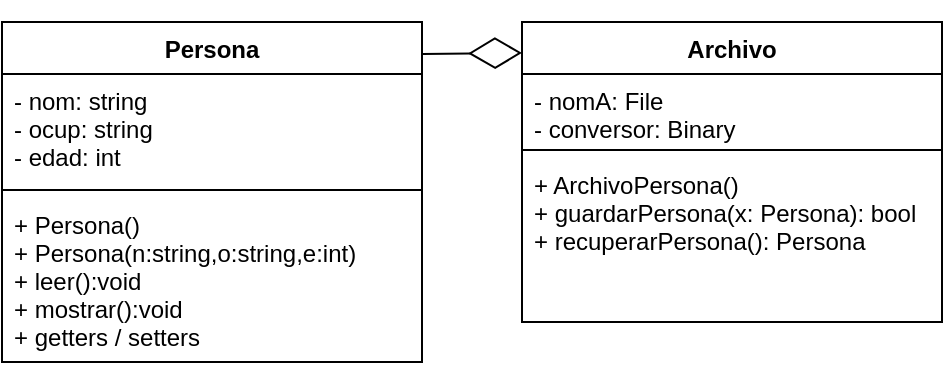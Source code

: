 <mxfile version="16.2.7" type="device"><diagram id="m42c3yWwdzKHhKcPjboC" name="Page-1"><mxGraphModel dx="569" dy="318" grid="1" gridSize="10" guides="1" tooltips="1" connect="1" arrows="1" fold="1" page="1" pageScale="1" pageWidth="827" pageHeight="1169" math="0" shadow="0"><root><mxCell id="0"/><mxCell id="1" parent="0"/><mxCell id="_Mj37sSd7-jk9yL8AoRP-1" value="Persona" style="swimlane;fontStyle=1;align=center;verticalAlign=top;childLayout=stackLayout;horizontal=1;startSize=26;horizontalStack=0;resizeParent=1;resizeParentMax=0;resizeLast=0;collapsible=1;marginBottom=0;" vertex="1" parent="1"><mxGeometry x="250" y="110" width="210" height="170" as="geometry"/></mxCell><mxCell id="_Mj37sSd7-jk9yL8AoRP-2" value="- nom: string&#10;- ocup: string&#10;- edad: int" style="text;strokeColor=none;fillColor=none;align=left;verticalAlign=top;spacingLeft=4;spacingRight=4;overflow=hidden;rotatable=0;points=[[0,0.5],[1,0.5]];portConstraint=eastwest;" vertex="1" parent="_Mj37sSd7-jk9yL8AoRP-1"><mxGeometry y="26" width="210" height="54" as="geometry"/></mxCell><mxCell id="_Mj37sSd7-jk9yL8AoRP-3" value="" style="line;strokeWidth=1;fillColor=none;align=left;verticalAlign=middle;spacingTop=-1;spacingLeft=3;spacingRight=3;rotatable=0;labelPosition=right;points=[];portConstraint=eastwest;" vertex="1" parent="_Mj37sSd7-jk9yL8AoRP-1"><mxGeometry y="80" width="210" height="8" as="geometry"/></mxCell><mxCell id="_Mj37sSd7-jk9yL8AoRP-4" value="+ Persona()&#10;+ Persona(n:string,o:string,e:int)&#10;+ leer():void&#10;+ mostrar():void&#10;+ getters / setters" style="text;strokeColor=none;fillColor=none;align=left;verticalAlign=top;spacingLeft=4;spacingRight=4;overflow=hidden;rotatable=0;points=[[0,0.5],[1,0.5]];portConstraint=eastwest;" vertex="1" parent="_Mj37sSd7-jk9yL8AoRP-1"><mxGeometry y="88" width="210" height="82" as="geometry"/></mxCell><mxCell id="_Mj37sSd7-jk9yL8AoRP-5" value="Archivo" style="swimlane;fontStyle=1;align=center;verticalAlign=top;childLayout=stackLayout;horizontal=1;startSize=26;horizontalStack=0;resizeParent=1;resizeParentMax=0;resizeLast=0;collapsible=1;marginBottom=0;" vertex="1" parent="1"><mxGeometry x="510" y="110" width="210" height="150" as="geometry"/></mxCell><mxCell id="_Mj37sSd7-jk9yL8AoRP-6" value="- nomA: File&#10;- conversor: Binary" style="text;strokeColor=none;fillColor=none;align=left;verticalAlign=top;spacingLeft=4;spacingRight=4;overflow=hidden;rotatable=0;points=[[0,0.5],[1,0.5]];portConstraint=eastwest;" vertex="1" parent="_Mj37sSd7-jk9yL8AoRP-5"><mxGeometry y="26" width="210" height="34" as="geometry"/></mxCell><mxCell id="_Mj37sSd7-jk9yL8AoRP-7" value="" style="line;strokeWidth=1;fillColor=none;align=left;verticalAlign=middle;spacingTop=-1;spacingLeft=3;spacingRight=3;rotatable=0;labelPosition=right;points=[];portConstraint=eastwest;" vertex="1" parent="_Mj37sSd7-jk9yL8AoRP-5"><mxGeometry y="60" width="210" height="8" as="geometry"/></mxCell><mxCell id="_Mj37sSd7-jk9yL8AoRP-8" value="+ ArchivoPersona()&#10;+ guardarPersona(x: Persona): bool&#10;+ recuperarPersona(): Persona&#10;" style="text;strokeColor=none;fillColor=none;align=left;verticalAlign=top;spacingLeft=4;spacingRight=4;overflow=hidden;rotatable=0;points=[[0,0.5],[1,0.5]];portConstraint=eastwest;" vertex="1" parent="_Mj37sSd7-jk9yL8AoRP-5"><mxGeometry y="68" width="210" height="82" as="geometry"/></mxCell><mxCell id="_Mj37sSd7-jk9yL8AoRP-13" value="" style="endArrow=diamondThin;endFill=0;endSize=24;html=1;rounded=0;entryX=0;entryY=0.103;entryDx=0;entryDy=0;entryPerimeter=0;exitX=1.001;exitY=0.094;exitDx=0;exitDy=0;exitPerimeter=0;" edge="1" parent="1" source="_Mj37sSd7-jk9yL8AoRP-1" target="_Mj37sSd7-jk9yL8AoRP-5"><mxGeometry width="160" relative="1" as="geometry"><mxPoint x="490" y="180" as="sourcePoint"/><mxPoint x="650" y="180" as="targetPoint"/></mxGeometry></mxCell></root></mxGraphModel></diagram></mxfile>